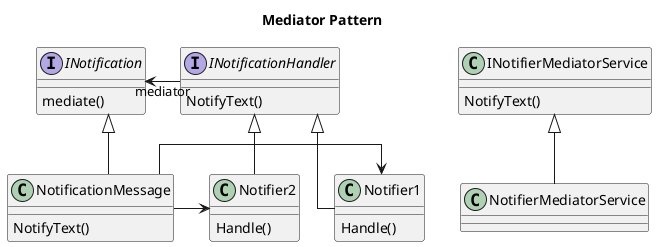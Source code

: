 @startuml

skinparam linetype polyline
skinparam linetype ortho

title Mediator Pattern

' classes
interface INotification 
interface INotificationHandler
INotification : mediate()
INotificationHandler : NotifyText()
NotificationMessage : NotifyText()
Notifier1 : Handle()
Notifier2 : Handle()
INotifierMediatorService : NotifyText()

' Set screen position
INotification <- INotificationHandler : mediator
INotification -[hidden]-> NotificationMessage

' Relationship
NotificationMessage --|> INotification
INotificationHandler <|-- Notifier1
INotificationHandler <|-- Notifier2
NotificationMessage -> Notifier1
NotificationMessage -> Notifier2

INotifierMediatorService <|-- NotifierMediatorService
@enduml